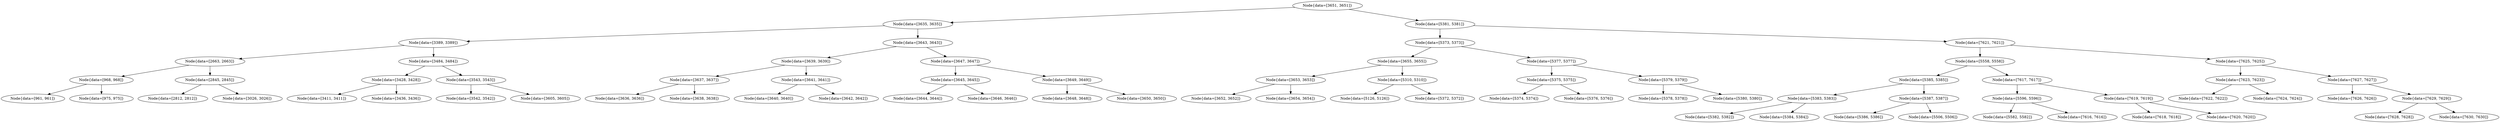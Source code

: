 digraph G{
947247993 [label="Node{data=[3651, 3651]}"]
947247993 -> 643159092
643159092 [label="Node{data=[3635, 3635]}"]
643159092 -> 1377741579
1377741579 [label="Node{data=[3389, 3389]}"]
1377741579 -> 1189661948
1189661948 [label="Node{data=[2663, 2663]}"]
1189661948 -> 1355839819
1355839819 [label="Node{data=[968, 968]}"]
1355839819 -> 1487725329
1487725329 [label="Node{data=[961, 961]}"]
1355839819 -> 2144165372
2144165372 [label="Node{data=[975, 975]}"]
1189661948 -> 2135093717
2135093717 [label="Node{data=[2845, 2845]}"]
2135093717 -> 738968919
738968919 [label="Node{data=[2812, 2812]}"]
2135093717 -> 327163820
327163820 [label="Node{data=[3026, 3026]}"]
1377741579 -> 112689821
112689821 [label="Node{data=[3484, 3484]}"]
112689821 -> 1846745031
1846745031 [label="Node{data=[3428, 3428]}"]
1846745031 -> 473974319
473974319 [label="Node{data=[3411, 3411]}"]
1846745031 -> 254691188
254691188 [label="Node{data=[3436, 3436]}"]
112689821 -> 892833638
892833638 [label="Node{data=[3543, 3543]}"]
892833638 -> 1131158312
1131158312 [label="Node{data=[3542, 3542]}"]
892833638 -> 1560501332
1560501332 [label="Node{data=[3605, 3605]}"]
643159092 -> 543925607
543925607 [label="Node{data=[3643, 3643]}"]
543925607 -> 690901683
690901683 [label="Node{data=[3639, 3639]}"]
690901683 -> 179878373
179878373 [label="Node{data=[3637, 3637]}"]
179878373 -> 1293853978
1293853978 [label="Node{data=[3636, 3636]}"]
179878373 -> 807629123
807629123 [label="Node{data=[3638, 3638]}"]
690901683 -> 1807943230
1807943230 [label="Node{data=[3641, 3641]}"]
1807943230 -> 612101426
612101426 [label="Node{data=[3640, 3640]}"]
1807943230 -> 485866194
485866194 [label="Node{data=[3642, 3642]}"]
543925607 -> 930576742
930576742 [label="Node{data=[3647, 3647]}"]
930576742 -> 1157004096
1157004096 [label="Node{data=[3645, 3645]}"]
1157004096 -> 1067392145
1067392145 [label="Node{data=[3644, 3644]}"]
1157004096 -> 235737754
235737754 [label="Node{data=[3646, 3646]}"]
930576742 -> 37615220
37615220 [label="Node{data=[3649, 3649]}"]
37615220 -> 1978048776
1978048776 [label="Node{data=[3648, 3648]}"]
37615220 -> 844779697
844779697 [label="Node{data=[3650, 3650]}"]
947247993 -> 1411714466
1411714466 [label="Node{data=[5381, 5381]}"]
1411714466 -> 960941828
960941828 [label="Node{data=[5373, 5373]}"]
960941828 -> 2036910021
2036910021 [label="Node{data=[3655, 3655]}"]
2036910021 -> 425189249
425189249 [label="Node{data=[3653, 3653]}"]
425189249 -> 1709410580
1709410580 [label="Node{data=[3652, 3652]}"]
425189249 -> 1792164931
1792164931 [label="Node{data=[3654, 3654]}"]
2036910021 -> 1429987379
1429987379 [label="Node{data=[5310, 5310]}"]
1429987379 -> 1916245698
1916245698 [label="Node{data=[5126, 5126]}"]
1429987379 -> 191171257
191171257 [label="Node{data=[5372, 5372]}"]
960941828 -> 1944954826
1944954826 [label="Node{data=[5377, 5377]}"]
1944954826 -> 2036198396
2036198396 [label="Node{data=[5375, 5375]}"]
2036198396 -> 932377491
932377491 [label="Node{data=[5374, 5374]}"]
2036198396 -> 344004378
344004378 [label="Node{data=[5376, 5376]}"]
1944954826 -> 172761527
172761527 [label="Node{data=[5379, 5379]}"]
172761527 -> 475543817
475543817 [label="Node{data=[5378, 5378]}"]
172761527 -> 1014386554
1014386554 [label="Node{data=[5380, 5380]}"]
1411714466 -> 550741545
550741545 [label="Node{data=[7621, 7621]}"]
550741545 -> 1266252317
1266252317 [label="Node{data=[5558, 5558]}"]
1266252317 -> 380928522
380928522 [label="Node{data=[5385, 5385]}"]
380928522 -> 414646841
414646841 [label="Node{data=[5383, 5383]}"]
414646841 -> 635969000
635969000 [label="Node{data=[5382, 5382]}"]
414646841 -> 625025754
625025754 [label="Node{data=[5384, 5384]}"]
380928522 -> 399986858
399986858 [label="Node{data=[5387, 5387]}"]
399986858 -> 928071331
928071331 [label="Node{data=[5386, 5386]}"]
399986858 -> 1379099388
1379099388 [label="Node{data=[5506, 5506]}"]
1266252317 -> 2118700434
2118700434 [label="Node{data=[7617, 7617]}"]
2118700434 -> 1404539121
1404539121 [label="Node{data=[5596, 5596]}"]
1404539121 -> 1840056322
1840056322 [label="Node{data=[5582, 5582]}"]
1404539121 -> 608216009
608216009 [label="Node{data=[7616, 7616]}"]
2118700434 -> 475844238
475844238 [label="Node{data=[7619, 7619]}"]
475844238 -> 1929639404
1929639404 [label="Node{data=[7618, 7618]}"]
475844238 -> 1995120278
1995120278 [label="Node{data=[7620, 7620]}"]
550741545 -> 1460974953
1460974953 [label="Node{data=[7625, 7625]}"]
1460974953 -> 759572923
759572923 [label="Node{data=[7623, 7623]}"]
759572923 -> 1090917738
1090917738 [label="Node{data=[7622, 7622]}"]
759572923 -> 1874312306
1874312306 [label="Node{data=[7624, 7624]}"]
1460974953 -> 502985488
502985488 [label="Node{data=[7627, 7627]}"]
502985488 -> 32316133
32316133 [label="Node{data=[7626, 7626]}"]
502985488 -> 1890706167
1890706167 [label="Node{data=[7629, 7629]}"]
1890706167 -> 574067903
574067903 [label="Node{data=[7628, 7628]}"]
1890706167 -> 1746899354
1746899354 [label="Node{data=[7630, 7630]}"]
}